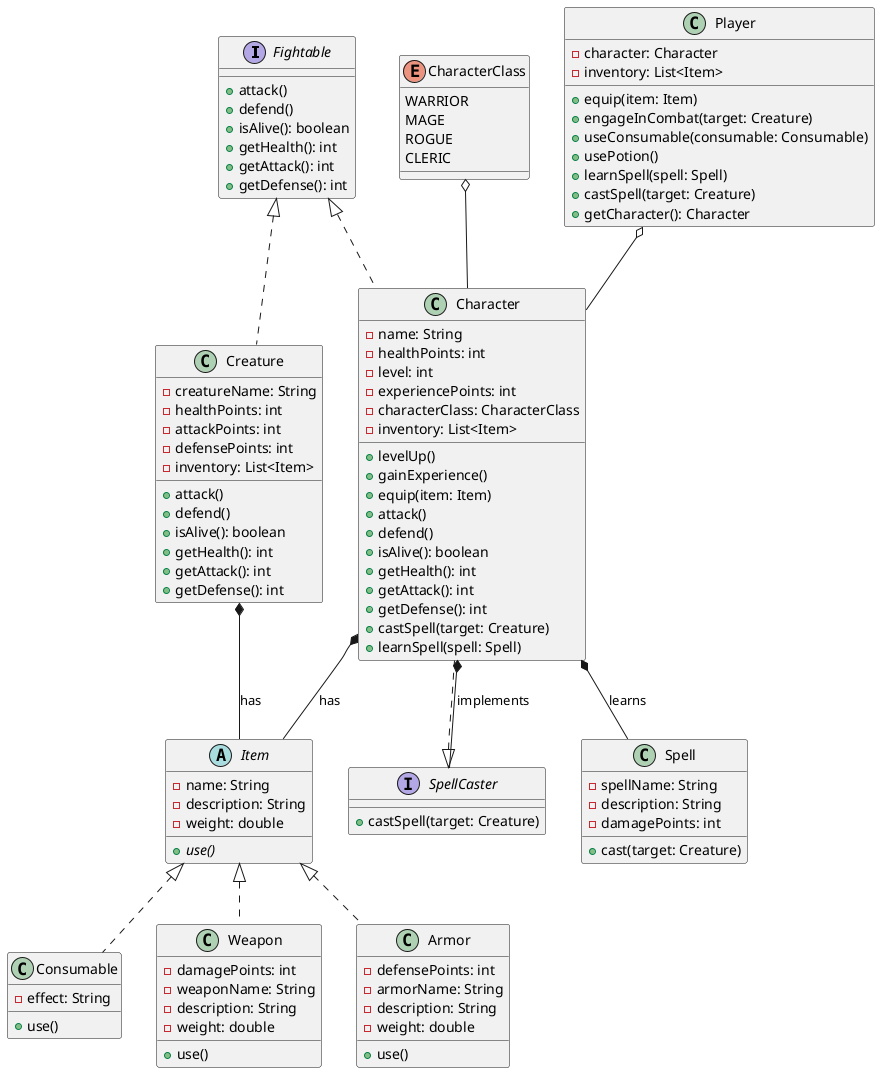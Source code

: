 @startuml

interface Fightable {
    +attack()
    +defend()
    +isAlive(): boolean
    +getHealth(): int
    +getAttack(): int
    +getDefense(): int
}

interface SpellCaster {
    +castSpell(target: Creature)
}

abstract class Item {
    -name: String
    -description: String
    -weight: double
    +{abstract}use()
}

class Consumable {
    -effect: String
    +use()
}

class Weapon {
    -damagePoints: int
    -weaponName: String
    -description: String
    -weight: double
    +use()
}

class Armor {
    -defensePoints: int
    -armorName: String
    -description: String
    -weight: double
    +use()
}

class Character {
    -name: String
    -healthPoints: int
    -level: int
    -experiencePoints: int
    -characterClass: CharacterClass
    -inventory: List<Item>
    +levelUp()
    +gainExperience()
    +equip(item: Item)
    +attack()
    +defend()
    +isAlive(): boolean
    +getHealth(): int
    +getAttack(): int
    +getDefense(): int
    +castSpell(target: Creature)
    +learnSpell(spell: Spell)
}

enum CharacterClass {
    WARRIOR
    MAGE
    ROGUE
    CLERIC
}

class Creature {
    -creatureName: String
    -healthPoints: int
    -attackPoints: int
    -defensePoints: int
    -inventory: List<Item>
    +attack()
    +defend()
    +isAlive(): boolean
    +getHealth(): int
    +getAttack(): int
    +getDefense(): int
}

class Player {
    -character: Character
    -inventory: List<Item>
    +equip(item: Item)
    +engageInCombat(target: Creature)
    +useConsumable(consumable: Consumable)
    +usePotion()
    +learnSpell(spell: Spell)
    +castSpell(target: Creature)
    +getCharacter(): Character
}

class Spell {
    -spellName: String
    -description: String
    -damagePoints: int
    +cast(target: Creature)
}

Fightable <|.. Character
Fightable <|.. Creature
SpellCaster <|.. Character
Item <|.. Consumable
Item <|.. Weapon
Item <|.. Armor
CharacterClass o-- Character
Character *-- Spell : learns
Character *-- SpellCaster : implements
Character *-- Item : has
Creature *-- Item : has
Player o-- Character

@enduml